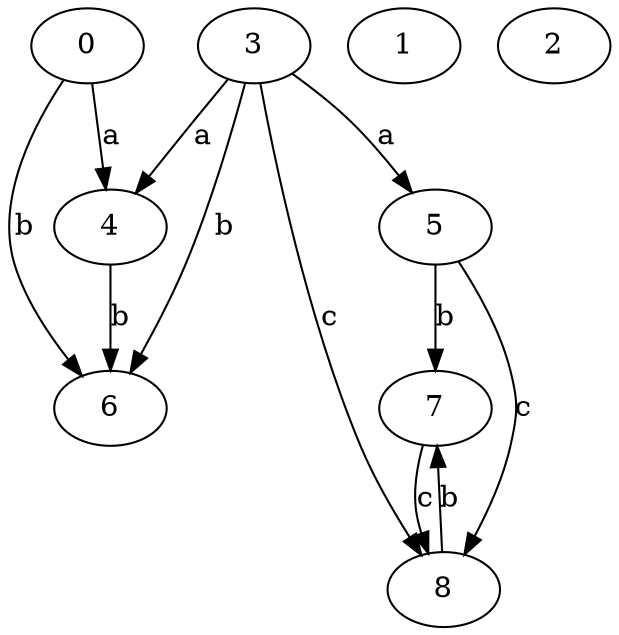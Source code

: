 strict digraph  {
0;
4;
1;
5;
2;
6;
7;
3;
8;
0 -> 4  [label=a];
0 -> 6  [label=b];
4 -> 6  [label=b];
5 -> 7  [label=b];
5 -> 8  [label=c];
7 -> 8  [label=c];
3 -> 4  [label=a];
3 -> 5  [label=a];
3 -> 6  [label=b];
3 -> 8  [label=c];
8 -> 7  [label=b];
}
